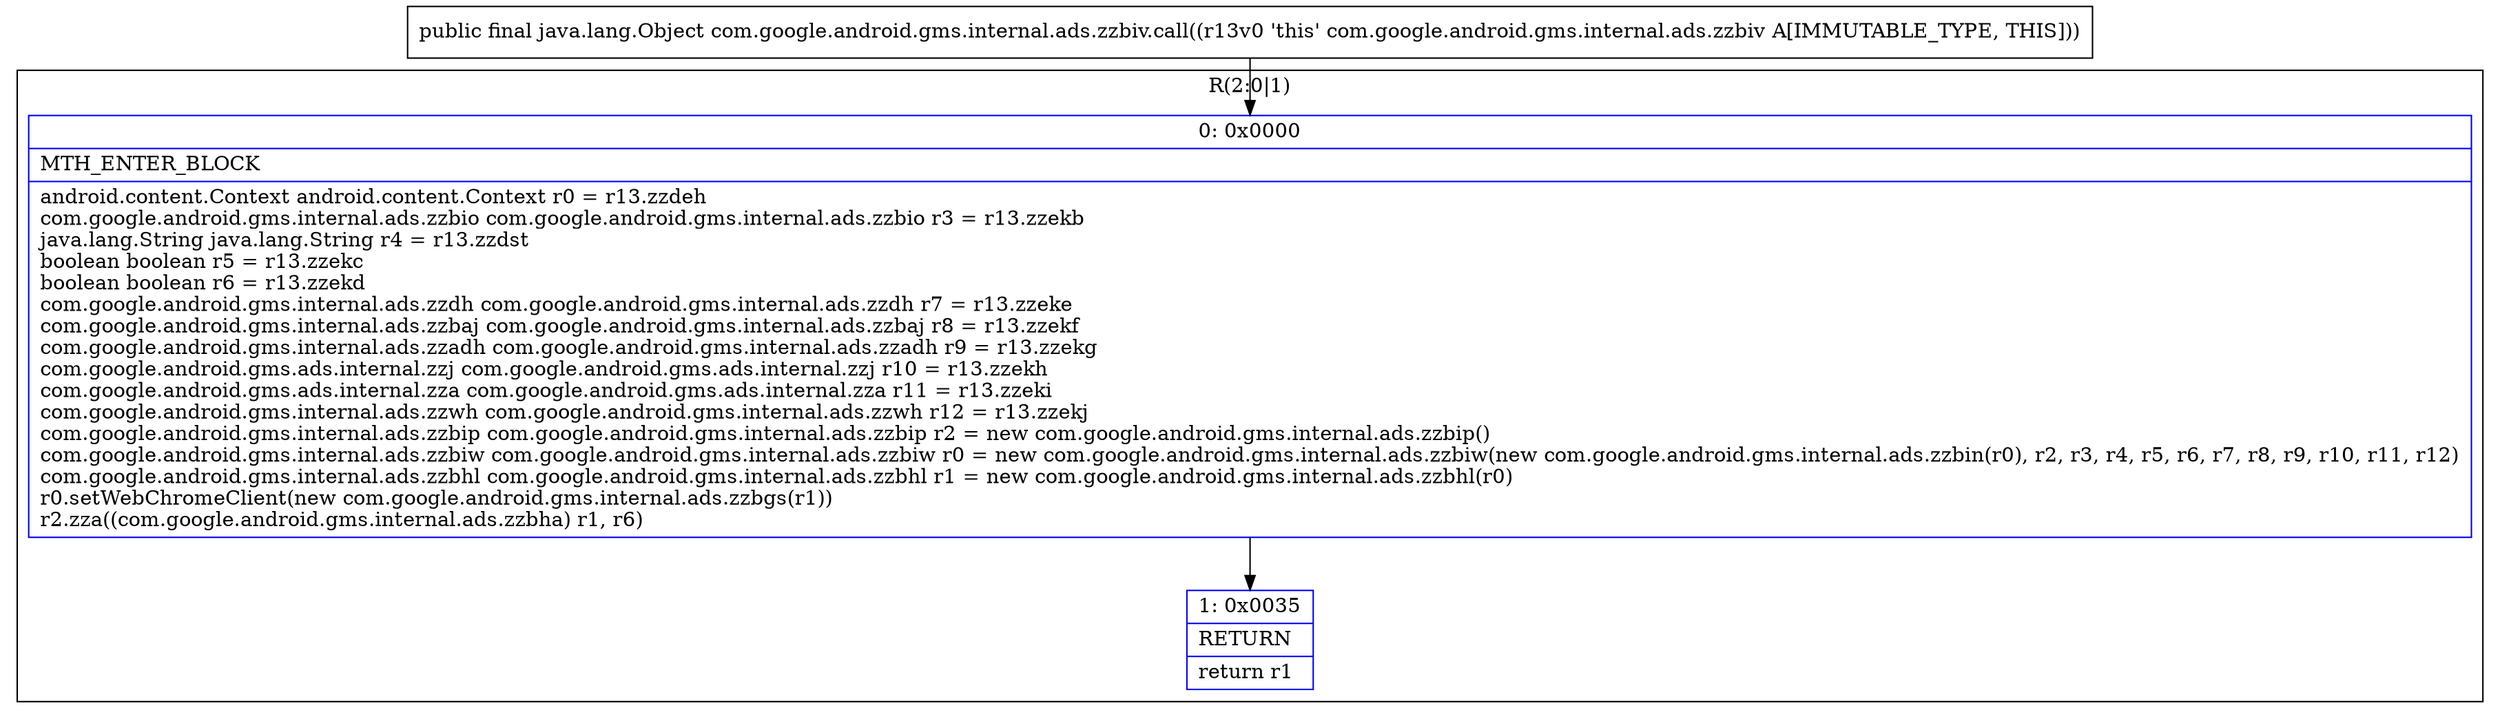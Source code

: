 digraph "CFG forcom.google.android.gms.internal.ads.zzbiv.call()Ljava\/lang\/Object;" {
subgraph cluster_Region_813280395 {
label = "R(2:0|1)";
node [shape=record,color=blue];
Node_0 [shape=record,label="{0\:\ 0x0000|MTH_ENTER_BLOCK\l|android.content.Context android.content.Context r0 = r13.zzdeh\lcom.google.android.gms.internal.ads.zzbio com.google.android.gms.internal.ads.zzbio r3 = r13.zzekb\ljava.lang.String java.lang.String r4 = r13.zzdst\lboolean boolean r5 = r13.zzekc\lboolean boolean r6 = r13.zzekd\lcom.google.android.gms.internal.ads.zzdh com.google.android.gms.internal.ads.zzdh r7 = r13.zzeke\lcom.google.android.gms.internal.ads.zzbaj com.google.android.gms.internal.ads.zzbaj r8 = r13.zzekf\lcom.google.android.gms.internal.ads.zzadh com.google.android.gms.internal.ads.zzadh r9 = r13.zzekg\lcom.google.android.gms.ads.internal.zzj com.google.android.gms.ads.internal.zzj r10 = r13.zzekh\lcom.google.android.gms.ads.internal.zza com.google.android.gms.ads.internal.zza r11 = r13.zzeki\lcom.google.android.gms.internal.ads.zzwh com.google.android.gms.internal.ads.zzwh r12 = r13.zzekj\lcom.google.android.gms.internal.ads.zzbip com.google.android.gms.internal.ads.zzbip r2 = new com.google.android.gms.internal.ads.zzbip()\lcom.google.android.gms.internal.ads.zzbiw com.google.android.gms.internal.ads.zzbiw r0 = new com.google.android.gms.internal.ads.zzbiw(new com.google.android.gms.internal.ads.zzbin(r0), r2, r3, r4, r5, r6, r7, r8, r9, r10, r11, r12)\lcom.google.android.gms.internal.ads.zzbhl com.google.android.gms.internal.ads.zzbhl r1 = new com.google.android.gms.internal.ads.zzbhl(r0)\lr0.setWebChromeClient(new com.google.android.gms.internal.ads.zzbgs(r1))\lr2.zza((com.google.android.gms.internal.ads.zzbha) r1, r6)\l}"];
Node_1 [shape=record,label="{1\:\ 0x0035|RETURN\l|return r1\l}"];
}
MethodNode[shape=record,label="{public final java.lang.Object com.google.android.gms.internal.ads.zzbiv.call((r13v0 'this' com.google.android.gms.internal.ads.zzbiv A[IMMUTABLE_TYPE, THIS])) }"];
MethodNode -> Node_0;
Node_0 -> Node_1;
}

